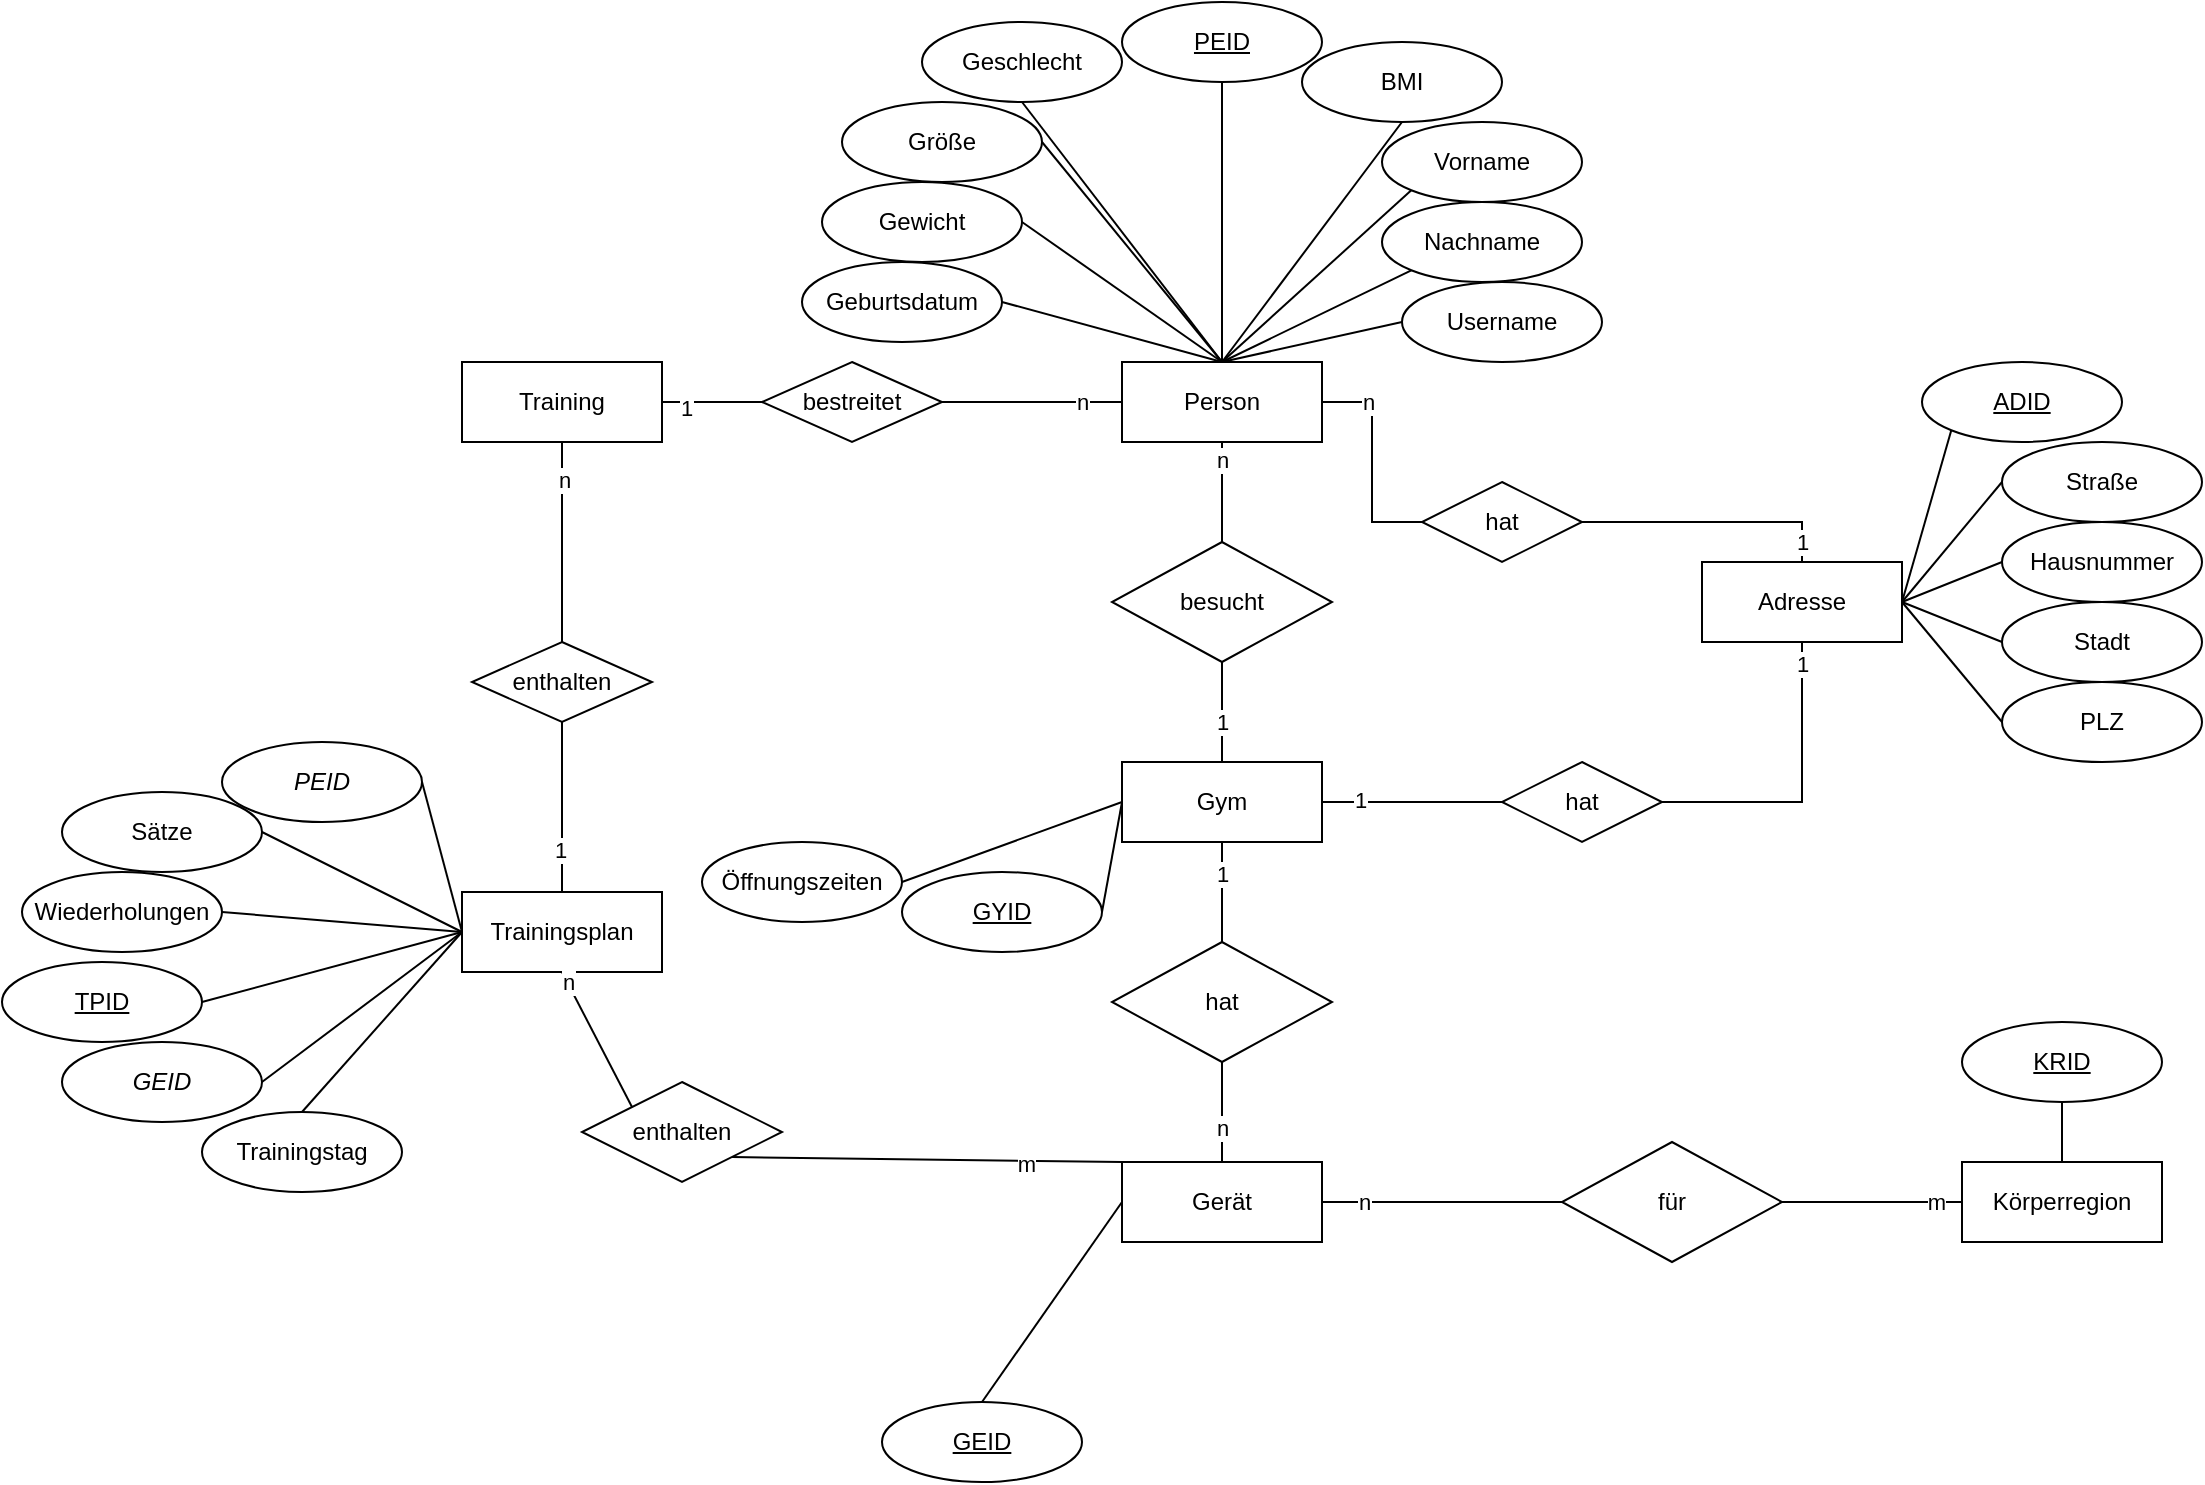 <mxfile version="19.0.3" type="device"><diagram id="R2lEEEUBdFMjLlhIrx00" name="Page-1"><mxGraphModel dx="2272" dy="865" grid="1" gridSize="10" guides="1" tooltips="1" connect="1" arrows="1" fold="1" page="1" pageScale="1" pageWidth="850" pageHeight="1100" math="0" shadow="0" extFonts="Permanent Marker^https://fonts.googleapis.com/css?family=Permanent+Marker"><root><mxCell id="0"/><mxCell id="1" parent="0"/><mxCell id="wEIFyuLLMiBeDVuU5zox-15" style="edgeStyle=orthogonalEdgeStyle;rounded=0;orthogonalLoop=1;jettySize=auto;html=1;exitX=0.5;exitY=1;exitDx=0;exitDy=0;entryX=0.5;entryY=0;entryDx=0;entryDy=0;endArrow=none;endFill=0;" edge="1" parent="1" source="wEIFyuLLMiBeDVuU5zox-1" target="wEIFyuLLMiBeDVuU5zox-14"><mxGeometry relative="1" as="geometry"><Array as="points"><mxPoint x="350" y="320"/><mxPoint x="350" y="320"/></Array></mxGeometry></mxCell><mxCell id="wEIFyuLLMiBeDVuU5zox-53" value="n" style="edgeLabel;html=1;align=center;verticalAlign=middle;resizable=0;points=[];" vertex="1" connectable="0" parent="wEIFyuLLMiBeDVuU5zox-15"><mxGeometry x="-0.78" y="1" relative="1" as="geometry"><mxPoint x="-1" y="3" as="offset"/></mxGeometry></mxCell><mxCell id="wEIFyuLLMiBeDVuU5zox-121" style="edgeStyle=none;rounded=0;orthogonalLoop=1;jettySize=auto;html=1;exitX=0;exitY=0.5;exitDx=0;exitDy=0;entryX=1;entryY=0.5;entryDx=0;entryDy=0;endArrow=none;endFill=0;" edge="1" parent="1" source="wEIFyuLLMiBeDVuU5zox-1" target="wEIFyuLLMiBeDVuU5zox-120"><mxGeometry relative="1" as="geometry"/></mxCell><mxCell id="wEIFyuLLMiBeDVuU5zox-124" value="n" style="edgeLabel;html=1;align=center;verticalAlign=middle;resizable=0;points=[];" vertex="1" connectable="0" parent="wEIFyuLLMiBeDVuU5zox-121"><mxGeometry x="-0.509" y="4" relative="1" as="geometry"><mxPoint x="2" y="-4" as="offset"/></mxGeometry></mxCell><mxCell id="wEIFyuLLMiBeDVuU5zox-1" value="Person" style="whiteSpace=wrap;html=1;align=center;" vertex="1" parent="1"><mxGeometry x="300" y="240" width="100" height="40" as="geometry"/></mxCell><mxCell id="wEIFyuLLMiBeDVuU5zox-24" style="edgeStyle=orthogonalEdgeStyle;rounded=0;orthogonalLoop=1;jettySize=auto;html=1;exitX=0.5;exitY=1;exitDx=0;exitDy=0;entryX=0.5;entryY=0;entryDx=0;entryDy=0;endArrow=none;endFill=0;" edge="1" parent="1" source="wEIFyuLLMiBeDVuU5zox-2" target="wEIFyuLLMiBeDVuU5zox-23"><mxGeometry relative="1" as="geometry"><Array as="points"><mxPoint x="350" y="500"/><mxPoint x="350" y="500"/></Array></mxGeometry></mxCell><mxCell id="wEIFyuLLMiBeDVuU5zox-55" value="1" style="edgeLabel;html=1;align=center;verticalAlign=middle;resizable=0;points=[];" vertex="1" connectable="0" parent="wEIFyuLLMiBeDVuU5zox-24"><mxGeometry x="-0.377" y="1" relative="1" as="geometry"><mxPoint x="-1" as="offset"/></mxGeometry></mxCell><mxCell id="wEIFyuLLMiBeDVuU5zox-2" value="Gym" style="whiteSpace=wrap;html=1;align=center;" vertex="1" parent="1"><mxGeometry x="300" y="440" width="100" height="40" as="geometry"/></mxCell><mxCell id="wEIFyuLLMiBeDVuU5zox-27" style="edgeStyle=orthogonalEdgeStyle;rounded=0;orthogonalLoop=1;jettySize=auto;html=1;exitX=1;exitY=0.5;exitDx=0;exitDy=0;endArrow=none;endFill=0;" edge="1" parent="1" source="wEIFyuLLMiBeDVuU5zox-3" target="wEIFyuLLMiBeDVuU5zox-26"><mxGeometry relative="1" as="geometry"/></mxCell><mxCell id="wEIFyuLLMiBeDVuU5zox-57" value="n" style="edgeLabel;html=1;align=center;verticalAlign=middle;resizable=0;points=[];" vertex="1" connectable="0" parent="wEIFyuLLMiBeDVuU5zox-27"><mxGeometry x="-0.649" relative="1" as="geometry"><mxPoint as="offset"/></mxGeometry></mxCell><mxCell id="wEIFyuLLMiBeDVuU5zox-3" value="Gerät" style="whiteSpace=wrap;html=1;align=center;" vertex="1" parent="1"><mxGeometry x="300" y="640" width="100" height="40" as="geometry"/></mxCell><mxCell id="wEIFyuLLMiBeDVuU5zox-4" value="Adresse" style="whiteSpace=wrap;html=1;align=center;" vertex="1" parent="1"><mxGeometry x="590" y="340" width="100" height="40" as="geometry"/></mxCell><mxCell id="wEIFyuLLMiBeDVuU5zox-5" value="Körperregion" style="whiteSpace=wrap;html=1;align=center;" vertex="1" parent="1"><mxGeometry x="720" y="640" width="100" height="40" as="geometry"/></mxCell><mxCell id="wEIFyuLLMiBeDVuU5zox-68" style="edgeStyle=none;rounded=0;orthogonalLoop=1;jettySize=auto;html=1;exitX=0.5;exitY=1;exitDx=0;exitDy=0;endArrow=none;endFill=0;" edge="1" parent="1" source="wEIFyuLLMiBeDVuU5zox-6"><mxGeometry relative="1" as="geometry"><mxPoint x="350" y="240" as="targetPoint"/></mxGeometry></mxCell><mxCell id="wEIFyuLLMiBeDVuU5zox-6" value="Geschlecht" style="ellipse;whiteSpace=wrap;html=1;align=center;" vertex="1" parent="1"><mxGeometry x="200" y="70" width="100" height="40" as="geometry"/></mxCell><mxCell id="wEIFyuLLMiBeDVuU5zox-65" style="edgeStyle=none;rounded=0;orthogonalLoop=1;jettySize=auto;html=1;exitX=1;exitY=0.5;exitDx=0;exitDy=0;entryX=0.5;entryY=0;entryDx=0;entryDy=0;endArrow=none;endFill=0;" edge="1" parent="1" source="wEIFyuLLMiBeDVuU5zox-7" target="wEIFyuLLMiBeDVuU5zox-1"><mxGeometry relative="1" as="geometry"/></mxCell><mxCell id="wEIFyuLLMiBeDVuU5zox-7" value="Geburtsdatum" style="ellipse;whiteSpace=wrap;html=1;align=center;" vertex="1" parent="1"><mxGeometry x="140" y="190" width="100" height="40" as="geometry"/></mxCell><mxCell id="wEIFyuLLMiBeDVuU5zox-66" style="edgeStyle=none;rounded=0;orthogonalLoop=1;jettySize=auto;html=1;exitX=1;exitY=0.5;exitDx=0;exitDy=0;endArrow=none;endFill=0;" edge="1" parent="1" source="wEIFyuLLMiBeDVuU5zox-8"><mxGeometry relative="1" as="geometry"><mxPoint x="350" y="240" as="targetPoint"/></mxGeometry></mxCell><mxCell id="wEIFyuLLMiBeDVuU5zox-8" value="Gewicht" style="ellipse;whiteSpace=wrap;html=1;align=center;" vertex="1" parent="1"><mxGeometry x="150" y="150" width="100" height="40" as="geometry"/></mxCell><mxCell id="wEIFyuLLMiBeDVuU5zox-67" style="edgeStyle=none;rounded=0;orthogonalLoop=1;jettySize=auto;html=1;exitX=1;exitY=0.5;exitDx=0;exitDy=0;endArrow=none;endFill=0;" edge="1" parent="1" source="wEIFyuLLMiBeDVuU5zox-9"><mxGeometry relative="1" as="geometry"><mxPoint x="350" y="240" as="targetPoint"/></mxGeometry></mxCell><mxCell id="wEIFyuLLMiBeDVuU5zox-9" value="Größe" style="ellipse;whiteSpace=wrap;html=1;align=center;" vertex="1" parent="1"><mxGeometry x="160" y="110" width="100" height="40" as="geometry"/></mxCell><mxCell id="wEIFyuLLMiBeDVuU5zox-69" style="edgeStyle=none;rounded=0;orthogonalLoop=1;jettySize=auto;html=1;exitX=0.5;exitY=1;exitDx=0;exitDy=0;endArrow=none;endFill=0;" edge="1" parent="1" source="wEIFyuLLMiBeDVuU5zox-10"><mxGeometry relative="1" as="geometry"><mxPoint x="350" y="240" as="targetPoint"/></mxGeometry></mxCell><mxCell id="wEIFyuLLMiBeDVuU5zox-10" value="BMI" style="ellipse;whiteSpace=wrap;html=1;align=center;" vertex="1" parent="1"><mxGeometry x="390" y="80" width="100" height="40" as="geometry"/></mxCell><mxCell id="wEIFyuLLMiBeDVuU5zox-72" style="edgeStyle=none;rounded=0;orthogonalLoop=1;jettySize=auto;html=1;exitX=0;exitY=0.5;exitDx=0;exitDy=0;entryX=0.5;entryY=0;entryDx=0;entryDy=0;endArrow=none;endFill=0;" edge="1" parent="1" source="wEIFyuLLMiBeDVuU5zox-11" target="wEIFyuLLMiBeDVuU5zox-1"><mxGeometry relative="1" as="geometry"/></mxCell><mxCell id="wEIFyuLLMiBeDVuU5zox-11" value="Username" style="ellipse;whiteSpace=wrap;html=1;align=center;" vertex="1" parent="1"><mxGeometry x="440" y="200" width="100" height="40" as="geometry"/></mxCell><mxCell id="wEIFyuLLMiBeDVuU5zox-71" style="edgeStyle=none;rounded=0;orthogonalLoop=1;jettySize=auto;html=1;exitX=0;exitY=1;exitDx=0;exitDy=0;endArrow=none;endFill=0;" edge="1" parent="1" source="wEIFyuLLMiBeDVuU5zox-12"><mxGeometry relative="1" as="geometry"><mxPoint x="350" y="240" as="targetPoint"/></mxGeometry></mxCell><mxCell id="wEIFyuLLMiBeDVuU5zox-12" value="Nachname" style="ellipse;whiteSpace=wrap;html=1;align=center;" vertex="1" parent="1"><mxGeometry x="430" y="160" width="100" height="40" as="geometry"/></mxCell><mxCell id="wEIFyuLLMiBeDVuU5zox-70" style="edgeStyle=none;rounded=0;orthogonalLoop=1;jettySize=auto;html=1;exitX=0;exitY=1;exitDx=0;exitDy=0;endArrow=none;endFill=0;" edge="1" parent="1" source="wEIFyuLLMiBeDVuU5zox-13"><mxGeometry relative="1" as="geometry"><mxPoint x="350" y="240" as="targetPoint"/></mxGeometry></mxCell><mxCell id="wEIFyuLLMiBeDVuU5zox-13" value="Vorname" style="ellipse;whiteSpace=wrap;html=1;align=center;" vertex="1" parent="1"><mxGeometry x="430" y="120" width="100" height="40" as="geometry"/></mxCell><mxCell id="wEIFyuLLMiBeDVuU5zox-16" style="edgeStyle=orthogonalEdgeStyle;rounded=0;orthogonalLoop=1;jettySize=auto;html=1;exitX=0.5;exitY=1;exitDx=0;exitDy=0;entryX=0.5;entryY=0;entryDx=0;entryDy=0;endArrow=none;endFill=0;" edge="1" parent="1" source="wEIFyuLLMiBeDVuU5zox-14" target="wEIFyuLLMiBeDVuU5zox-2"><mxGeometry relative="1" as="geometry"><Array as="points"><mxPoint x="350" y="400"/><mxPoint x="350" y="400"/></Array></mxGeometry></mxCell><mxCell id="wEIFyuLLMiBeDVuU5zox-54" value="1" style="edgeLabel;html=1;align=center;verticalAlign=middle;resizable=0;points=[];" vertex="1" connectable="0" parent="wEIFyuLLMiBeDVuU5zox-16"><mxGeometry x="0.703" y="-1" relative="1" as="geometry"><mxPoint x="1" y="-13" as="offset"/></mxGeometry></mxCell><mxCell id="wEIFyuLLMiBeDVuU5zox-14" value="besucht" style="shape=rhombus;perimeter=rhombusPerimeter;whiteSpace=wrap;html=1;align=center;" vertex="1" parent="1"><mxGeometry x="295" y="330" width="110" height="60" as="geometry"/></mxCell><mxCell id="wEIFyuLLMiBeDVuU5zox-18" style="edgeStyle=orthogonalEdgeStyle;rounded=0;orthogonalLoop=1;jettySize=auto;html=1;exitX=1;exitY=0.5;exitDx=0;exitDy=0;entryX=0.5;entryY=0;entryDx=0;entryDy=0;endArrow=none;endFill=0;" edge="1" parent="1" source="wEIFyuLLMiBeDVuU5zox-17" target="wEIFyuLLMiBeDVuU5zox-4"><mxGeometry relative="1" as="geometry"/></mxCell><mxCell id="wEIFyuLLMiBeDVuU5zox-51" value="1" style="edgeLabel;html=1;align=center;verticalAlign=middle;resizable=0;points=[];" vertex="1" connectable="0" parent="wEIFyuLLMiBeDVuU5zox-18"><mxGeometry x="0.538" relative="1" as="geometry"><mxPoint x="10" y="10" as="offset"/></mxGeometry></mxCell><mxCell id="wEIFyuLLMiBeDVuU5zox-19" style="edgeStyle=orthogonalEdgeStyle;rounded=0;orthogonalLoop=1;jettySize=auto;html=1;exitX=0;exitY=0.5;exitDx=0;exitDy=0;entryX=1;entryY=0.5;entryDx=0;entryDy=0;endArrow=none;endFill=0;" edge="1" parent="1" source="wEIFyuLLMiBeDVuU5zox-17" target="wEIFyuLLMiBeDVuU5zox-1"><mxGeometry relative="1" as="geometry"/></mxCell><mxCell id="wEIFyuLLMiBeDVuU5zox-50" value="n" style="edgeLabel;html=1;align=center;verticalAlign=middle;resizable=0;points=[];" vertex="1" connectable="0" parent="wEIFyuLLMiBeDVuU5zox-19"><mxGeometry x="0.592" relative="1" as="geometry"><mxPoint as="offset"/></mxGeometry></mxCell><mxCell id="wEIFyuLLMiBeDVuU5zox-17" value="hat" style="shape=rhombus;perimeter=rhombusPerimeter;whiteSpace=wrap;html=1;align=center;" vertex="1" parent="1"><mxGeometry x="450" y="300" width="80" height="40" as="geometry"/></mxCell><mxCell id="wEIFyuLLMiBeDVuU5zox-21" style="edgeStyle=orthogonalEdgeStyle;rounded=0;orthogonalLoop=1;jettySize=auto;html=1;exitX=0;exitY=0.5;exitDx=0;exitDy=0;entryX=1;entryY=0.5;entryDx=0;entryDy=0;endArrow=none;endFill=0;" edge="1" parent="1" source="wEIFyuLLMiBeDVuU5zox-20" target="wEIFyuLLMiBeDVuU5zox-2"><mxGeometry relative="1" as="geometry"/></mxCell><mxCell id="wEIFyuLLMiBeDVuU5zox-48" value="1" style="edgeLabel;html=1;align=center;verticalAlign=middle;resizable=0;points=[];" vertex="1" connectable="0" parent="wEIFyuLLMiBeDVuU5zox-21"><mxGeometry x="0.592" y="-1" relative="1" as="geometry"><mxPoint as="offset"/></mxGeometry></mxCell><mxCell id="wEIFyuLLMiBeDVuU5zox-22" style="edgeStyle=orthogonalEdgeStyle;rounded=0;orthogonalLoop=1;jettySize=auto;html=1;exitX=1;exitY=0.5;exitDx=0;exitDy=0;entryX=0.5;entryY=1;entryDx=0;entryDy=0;endArrow=none;endFill=0;" edge="1" parent="1" source="wEIFyuLLMiBeDVuU5zox-20" target="wEIFyuLLMiBeDVuU5zox-4"><mxGeometry relative="1" as="geometry"/></mxCell><mxCell id="wEIFyuLLMiBeDVuU5zox-49" value="1" style="edgeLabel;html=1;align=center;verticalAlign=middle;resizable=0;points=[];" vertex="1" connectable="0" parent="wEIFyuLLMiBeDVuU5zox-22"><mxGeometry x="0.634" relative="1" as="geometry"><mxPoint y="-17" as="offset"/></mxGeometry></mxCell><mxCell id="wEIFyuLLMiBeDVuU5zox-20" value="hat" style="shape=rhombus;perimeter=rhombusPerimeter;whiteSpace=wrap;html=1;align=center;" vertex="1" parent="1"><mxGeometry x="490" y="440" width="80" height="40" as="geometry"/></mxCell><mxCell id="wEIFyuLLMiBeDVuU5zox-25" style="edgeStyle=orthogonalEdgeStyle;rounded=0;orthogonalLoop=1;jettySize=auto;html=1;exitX=0.5;exitY=1;exitDx=0;exitDy=0;entryX=0.5;entryY=0;entryDx=0;entryDy=0;endArrow=none;endFill=0;" edge="1" parent="1" source="wEIFyuLLMiBeDVuU5zox-23" target="wEIFyuLLMiBeDVuU5zox-3"><mxGeometry relative="1" as="geometry"><Array as="points"><mxPoint x="350" y="620"/><mxPoint x="350" y="620"/></Array></mxGeometry></mxCell><mxCell id="wEIFyuLLMiBeDVuU5zox-56" value="n" style="edgeLabel;html=1;align=center;verticalAlign=middle;resizable=0;points=[];" vertex="1" connectable="0" parent="wEIFyuLLMiBeDVuU5zox-25"><mxGeometry x="0.305" y="1" relative="1" as="geometry"><mxPoint x="-1" as="offset"/></mxGeometry></mxCell><mxCell id="wEIFyuLLMiBeDVuU5zox-23" value="hat" style="shape=rhombus;perimeter=rhombusPerimeter;whiteSpace=wrap;html=1;align=center;" vertex="1" parent="1"><mxGeometry x="295" y="530" width="110" height="60" as="geometry"/></mxCell><mxCell id="wEIFyuLLMiBeDVuU5zox-28" style="edgeStyle=orthogonalEdgeStyle;rounded=0;orthogonalLoop=1;jettySize=auto;html=1;exitX=1;exitY=0.5;exitDx=0;exitDy=0;entryX=0;entryY=0.5;entryDx=0;entryDy=0;endArrow=none;endFill=0;" edge="1" parent="1" source="wEIFyuLLMiBeDVuU5zox-26" target="wEIFyuLLMiBeDVuU5zox-5"><mxGeometry relative="1" as="geometry"/></mxCell><mxCell id="wEIFyuLLMiBeDVuU5zox-58" value="m" style="edgeLabel;html=1;align=center;verticalAlign=middle;resizable=0;points=[];" vertex="1" connectable="0" parent="wEIFyuLLMiBeDVuU5zox-28"><mxGeometry x="0.713" relative="1" as="geometry"><mxPoint as="offset"/></mxGeometry></mxCell><mxCell id="wEIFyuLLMiBeDVuU5zox-26" value="für" style="shape=rhombus;perimeter=rhombusPerimeter;whiteSpace=wrap;html=1;align=center;" vertex="1" parent="1"><mxGeometry x="520" y="630" width="110" height="60" as="geometry"/></mxCell><mxCell id="wEIFyuLLMiBeDVuU5zox-64" style="edgeStyle=none;rounded=0;orthogonalLoop=1;jettySize=auto;html=1;exitX=0;exitY=0.5;exitDx=0;exitDy=0;endArrow=none;endFill=0;" edge="1" parent="1" source="wEIFyuLLMiBeDVuU5zox-40"><mxGeometry relative="1" as="geometry"><mxPoint x="690" y="360.0" as="targetPoint"/></mxGeometry></mxCell><mxCell id="wEIFyuLLMiBeDVuU5zox-40" value="Straße" style="ellipse;whiteSpace=wrap;html=1;align=center;" vertex="1" parent="1"><mxGeometry x="740" y="280" width="100" height="40" as="geometry"/></mxCell><mxCell id="wEIFyuLLMiBeDVuU5zox-61" style="edgeStyle=none;rounded=0;orthogonalLoop=1;jettySize=auto;html=1;exitX=0;exitY=0.5;exitDx=0;exitDy=0;entryX=1;entryY=0.5;entryDx=0;entryDy=0;endArrow=none;endFill=0;" edge="1" parent="1" source="wEIFyuLLMiBeDVuU5zox-41"><mxGeometry relative="1" as="geometry"><mxPoint x="690" y="360" as="targetPoint"/></mxGeometry></mxCell><mxCell id="wEIFyuLLMiBeDVuU5zox-41" value="Hausnummer" style="ellipse;whiteSpace=wrap;html=1;align=center;" vertex="1" parent="1"><mxGeometry x="740" y="320" width="100" height="40" as="geometry"/></mxCell><mxCell id="wEIFyuLLMiBeDVuU5zox-62" style="edgeStyle=none;rounded=0;orthogonalLoop=1;jettySize=auto;html=1;exitX=0;exitY=0.5;exitDx=0;exitDy=0;endArrow=none;endFill=0;" edge="1" parent="1" source="wEIFyuLLMiBeDVuU5zox-42"><mxGeometry relative="1" as="geometry"><mxPoint x="690" y="360.0" as="targetPoint"/></mxGeometry></mxCell><mxCell id="wEIFyuLLMiBeDVuU5zox-42" value="Stadt" style="ellipse;whiteSpace=wrap;html=1;align=center;" vertex="1" parent="1"><mxGeometry x="740" y="360" width="100" height="40" as="geometry"/></mxCell><mxCell id="wEIFyuLLMiBeDVuU5zox-63" style="edgeStyle=none;rounded=0;orthogonalLoop=1;jettySize=auto;html=1;exitX=0;exitY=0.5;exitDx=0;exitDy=0;endArrow=none;endFill=0;" edge="1" parent="1" source="wEIFyuLLMiBeDVuU5zox-43"><mxGeometry relative="1" as="geometry"><mxPoint x="690" y="360.0" as="targetPoint"/></mxGeometry></mxCell><mxCell id="wEIFyuLLMiBeDVuU5zox-43" value="PLZ" style="ellipse;whiteSpace=wrap;html=1;align=center;" vertex="1" parent="1"><mxGeometry x="740" y="400" width="100" height="40" as="geometry"/></mxCell><mxCell id="wEIFyuLLMiBeDVuU5zox-74" style="edgeStyle=none;rounded=0;orthogonalLoop=1;jettySize=auto;html=1;exitX=1;exitY=0.5;exitDx=0;exitDy=0;entryX=0;entryY=0.5;entryDx=0;entryDy=0;endArrow=none;endFill=0;" edge="1" parent="1" source="wEIFyuLLMiBeDVuU5zox-73" target="wEIFyuLLMiBeDVuU5zox-2"><mxGeometry relative="1" as="geometry"/></mxCell><mxCell id="wEIFyuLLMiBeDVuU5zox-73" value="Öffnungszeiten" style="ellipse;whiteSpace=wrap;html=1;align=center;" vertex="1" parent="1"><mxGeometry x="90" y="480" width="100" height="40" as="geometry"/></mxCell><mxCell id="wEIFyuLLMiBeDVuU5zox-80" style="edgeStyle=none;rounded=0;orthogonalLoop=1;jettySize=auto;html=1;exitX=0.5;exitY=1;exitDx=0;exitDy=0;endArrow=none;endFill=0;" edge="1" parent="1" source="wEIFyuLLMiBeDVuU5zox-77"><mxGeometry relative="1" as="geometry"><mxPoint x="350" y="240" as="targetPoint"/></mxGeometry></mxCell><mxCell id="wEIFyuLLMiBeDVuU5zox-77" value="PEID" style="ellipse;whiteSpace=wrap;html=1;align=center;fontStyle=4;" vertex="1" parent="1"><mxGeometry x="300" y="60" width="100" height="40" as="geometry"/></mxCell><mxCell id="wEIFyuLLMiBeDVuU5zox-79" style="edgeStyle=none;rounded=0;orthogonalLoop=1;jettySize=auto;html=1;exitX=0;exitY=1;exitDx=0;exitDy=0;endArrow=none;endFill=0;" edge="1" parent="1" source="wEIFyuLLMiBeDVuU5zox-78"><mxGeometry relative="1" as="geometry"><mxPoint x="690" y="360" as="targetPoint"/></mxGeometry></mxCell><mxCell id="wEIFyuLLMiBeDVuU5zox-78" value="ADID" style="ellipse;whiteSpace=wrap;html=1;align=center;fontStyle=4;" vertex="1" parent="1"><mxGeometry x="700" y="240" width="100" height="40" as="geometry"/></mxCell><mxCell id="wEIFyuLLMiBeDVuU5zox-82" style="edgeStyle=none;rounded=0;orthogonalLoop=1;jettySize=auto;html=1;exitX=0.5;exitY=0;exitDx=0;exitDy=0;entryX=0;entryY=0.5;entryDx=0;entryDy=0;endArrow=none;endFill=0;" edge="1" parent="1" source="wEIFyuLLMiBeDVuU5zox-81" target="wEIFyuLLMiBeDVuU5zox-3"><mxGeometry relative="1" as="geometry"/></mxCell><mxCell id="wEIFyuLLMiBeDVuU5zox-81" value="GEID" style="ellipse;whiteSpace=wrap;html=1;align=center;fontStyle=4;" vertex="1" parent="1"><mxGeometry x="180" y="760" width="100" height="40" as="geometry"/></mxCell><mxCell id="wEIFyuLLMiBeDVuU5zox-84" style="edgeStyle=none;rounded=0;orthogonalLoop=1;jettySize=auto;html=1;exitX=0.5;exitY=1;exitDx=0;exitDy=0;endArrow=none;endFill=0;" edge="1" parent="1" source="wEIFyuLLMiBeDVuU5zox-83" target="wEIFyuLLMiBeDVuU5zox-5"><mxGeometry relative="1" as="geometry"/></mxCell><mxCell id="wEIFyuLLMiBeDVuU5zox-83" value="KRID" style="ellipse;whiteSpace=wrap;html=1;align=center;fontStyle=4;" vertex="1" parent="1"><mxGeometry x="720" y="570" width="100" height="40" as="geometry"/></mxCell><mxCell id="wEIFyuLLMiBeDVuU5zox-86" style="edgeStyle=none;rounded=0;orthogonalLoop=1;jettySize=auto;html=1;exitX=1;exitY=0.5;exitDx=0;exitDy=0;entryX=0;entryY=0.5;entryDx=0;entryDy=0;endArrow=none;endFill=0;" edge="1" parent="1" source="wEIFyuLLMiBeDVuU5zox-85" target="wEIFyuLLMiBeDVuU5zox-2"><mxGeometry relative="1" as="geometry"/></mxCell><mxCell id="wEIFyuLLMiBeDVuU5zox-85" value="GYID" style="ellipse;whiteSpace=wrap;html=1;align=center;fontStyle=4;" vertex="1" parent="1"><mxGeometry x="190" y="495" width="100" height="40" as="geometry"/></mxCell><mxCell id="wEIFyuLLMiBeDVuU5zox-87" value="Trainingsplan" style="whiteSpace=wrap;html=1;align=center;" vertex="1" parent="1"><mxGeometry x="-30" y="505" width="100" height="40" as="geometry"/></mxCell><mxCell id="wEIFyuLLMiBeDVuU5zox-95" style="edgeStyle=none;rounded=0;orthogonalLoop=1;jettySize=auto;html=1;exitX=1;exitY=1;exitDx=0;exitDy=0;entryX=0;entryY=0;entryDx=0;entryDy=0;endArrow=none;endFill=0;" edge="1" parent="1" source="wEIFyuLLMiBeDVuU5zox-94" target="wEIFyuLLMiBeDVuU5zox-3"><mxGeometry relative="1" as="geometry"/></mxCell><mxCell id="wEIFyuLLMiBeDVuU5zox-101" value="m" style="edgeLabel;html=1;align=center;verticalAlign=middle;resizable=0;points=[];" vertex="1" connectable="0" parent="wEIFyuLLMiBeDVuU5zox-95"><mxGeometry x="0.509" y="-1" relative="1" as="geometry"><mxPoint as="offset"/></mxGeometry></mxCell><mxCell id="wEIFyuLLMiBeDVuU5zox-96" style="edgeStyle=none;rounded=0;orthogonalLoop=1;jettySize=auto;html=1;exitX=0;exitY=0;exitDx=0;exitDy=0;entryX=0.5;entryY=1;entryDx=0;entryDy=0;endArrow=none;endFill=0;" edge="1" parent="1" source="wEIFyuLLMiBeDVuU5zox-94" target="wEIFyuLLMiBeDVuU5zox-87"><mxGeometry relative="1" as="geometry"/></mxCell><mxCell id="wEIFyuLLMiBeDVuU5zox-100" value="n" style="edgeLabel;html=1;align=center;verticalAlign=middle;resizable=0;points=[];" vertex="1" connectable="0" parent="wEIFyuLLMiBeDVuU5zox-96"><mxGeometry x="0.815" relative="1" as="geometry"><mxPoint y="-1" as="offset"/></mxGeometry></mxCell><mxCell id="wEIFyuLLMiBeDVuU5zox-94" value="enthalten" style="shape=rhombus;perimeter=rhombusPerimeter;whiteSpace=wrap;html=1;align=center;" vertex="1" parent="1"><mxGeometry x="30" y="600" width="100" height="50" as="geometry"/></mxCell><mxCell id="wEIFyuLLMiBeDVuU5zox-104" style="edgeStyle=none;rounded=0;orthogonalLoop=1;jettySize=auto;html=1;exitX=1;exitY=0.5;exitDx=0;exitDy=0;entryX=0;entryY=0.5;entryDx=0;entryDy=0;endArrow=none;endFill=0;" edge="1" parent="1" source="wEIFyuLLMiBeDVuU5zox-102" target="wEIFyuLLMiBeDVuU5zox-87"><mxGeometry relative="1" as="geometry"/></mxCell><mxCell id="wEIFyuLLMiBeDVuU5zox-102" value="Sätze" style="ellipse;whiteSpace=wrap;html=1;align=center;" vertex="1" parent="1"><mxGeometry x="-230" y="455" width="100" height="40" as="geometry"/></mxCell><mxCell id="wEIFyuLLMiBeDVuU5zox-105" style="edgeStyle=none;rounded=0;orthogonalLoop=1;jettySize=auto;html=1;exitX=1;exitY=0.5;exitDx=0;exitDy=0;endArrow=none;endFill=0;" edge="1" parent="1" source="wEIFyuLLMiBeDVuU5zox-103"><mxGeometry relative="1" as="geometry"><mxPoint x="-30" y="525" as="targetPoint"/></mxGeometry></mxCell><mxCell id="wEIFyuLLMiBeDVuU5zox-103" value="Wiederholungen" style="ellipse;whiteSpace=wrap;html=1;align=center;" vertex="1" parent="1"><mxGeometry x="-250" y="495" width="100" height="40" as="geometry"/></mxCell><mxCell id="wEIFyuLLMiBeDVuU5zox-107" style="edgeStyle=none;rounded=0;orthogonalLoop=1;jettySize=auto;html=1;exitX=1;exitY=0.5;exitDx=0;exitDy=0;endArrow=none;endFill=0;" edge="1" parent="1" source="wEIFyuLLMiBeDVuU5zox-106"><mxGeometry relative="1" as="geometry"><mxPoint x="-30" y="525" as="targetPoint"/></mxGeometry></mxCell><mxCell id="wEIFyuLLMiBeDVuU5zox-106" value="TPID" style="ellipse;whiteSpace=wrap;html=1;align=center;fontStyle=4;" vertex="1" parent="1"><mxGeometry x="-260" y="540" width="100" height="40" as="geometry"/></mxCell><mxCell id="wEIFyuLLMiBeDVuU5zox-109" style="edgeStyle=none;rounded=0;orthogonalLoop=1;jettySize=auto;html=1;exitX=1;exitY=0.5;exitDx=0;exitDy=0;entryX=0;entryY=0.5;entryDx=0;entryDy=0;endArrow=none;endFill=0;" edge="1" parent="1" source="wEIFyuLLMiBeDVuU5zox-108" target="wEIFyuLLMiBeDVuU5zox-87"><mxGeometry relative="1" as="geometry"/></mxCell><mxCell id="wEIFyuLLMiBeDVuU5zox-108" value="&lt;i&gt;GEID&lt;/i&gt;" style="ellipse;whiteSpace=wrap;html=1;align=center;" vertex="1" parent="1"><mxGeometry x="-230" y="580" width="100" height="40" as="geometry"/></mxCell><mxCell id="wEIFyuLLMiBeDVuU5zox-111" style="edgeStyle=none;rounded=0;orthogonalLoop=1;jettySize=auto;html=1;exitX=1;exitY=0.5;exitDx=0;exitDy=0;entryX=0;entryY=0.5;entryDx=0;entryDy=0;endArrow=none;endFill=0;" edge="1" parent="1" source="wEIFyuLLMiBeDVuU5zox-110" target="wEIFyuLLMiBeDVuU5zox-87"><mxGeometry relative="1" as="geometry"/></mxCell><mxCell id="wEIFyuLLMiBeDVuU5zox-110" value="&lt;i&gt;PEID&lt;/i&gt;" style="ellipse;whiteSpace=wrap;html=1;align=center;" vertex="1" parent="1"><mxGeometry x="-150" y="430" width="100" height="40" as="geometry"/></mxCell><mxCell id="wEIFyuLLMiBeDVuU5zox-113" style="edgeStyle=none;rounded=0;orthogonalLoop=1;jettySize=auto;html=1;exitX=0.5;exitY=0;exitDx=0;exitDy=0;entryX=0;entryY=0.5;entryDx=0;entryDy=0;endArrow=none;endFill=0;" edge="1" parent="1" source="wEIFyuLLMiBeDVuU5zox-112" target="wEIFyuLLMiBeDVuU5zox-87"><mxGeometry relative="1" as="geometry"/></mxCell><mxCell id="wEIFyuLLMiBeDVuU5zox-112" value="Trainingstag" style="ellipse;whiteSpace=wrap;html=1;align=center;" vertex="1" parent="1"><mxGeometry x="-160" y="615" width="100" height="40" as="geometry"/></mxCell><mxCell id="wEIFyuLLMiBeDVuU5zox-114" value="Training" style="whiteSpace=wrap;html=1;align=center;" vertex="1" parent="1"><mxGeometry x="-30" y="240" width="100" height="40" as="geometry"/></mxCell><mxCell id="wEIFyuLLMiBeDVuU5zox-116" style="edgeStyle=none;rounded=0;orthogonalLoop=1;jettySize=auto;html=1;exitX=0.5;exitY=1;exitDx=0;exitDy=0;entryX=0.5;entryY=0;entryDx=0;entryDy=0;endArrow=none;endFill=0;" edge="1" parent="1" source="wEIFyuLLMiBeDVuU5zox-115" target="wEIFyuLLMiBeDVuU5zox-87"><mxGeometry relative="1" as="geometry"/></mxCell><mxCell id="wEIFyuLLMiBeDVuU5zox-118" value="1" style="edgeLabel;html=1;align=center;verticalAlign=middle;resizable=0;points=[];" vertex="1" connectable="0" parent="wEIFyuLLMiBeDVuU5zox-116"><mxGeometry x="0.506" y="-1" relative="1" as="geometry"><mxPoint as="offset"/></mxGeometry></mxCell><mxCell id="wEIFyuLLMiBeDVuU5zox-117" style="edgeStyle=none;rounded=0;orthogonalLoop=1;jettySize=auto;html=1;exitX=0.5;exitY=0;exitDx=0;exitDy=0;entryX=0.5;entryY=1;entryDx=0;entryDy=0;endArrow=none;endFill=0;" edge="1" parent="1" source="wEIFyuLLMiBeDVuU5zox-115" target="wEIFyuLLMiBeDVuU5zox-114"><mxGeometry relative="1" as="geometry"/></mxCell><mxCell id="wEIFyuLLMiBeDVuU5zox-119" value="n" style="edgeLabel;html=1;align=center;verticalAlign=middle;resizable=0;points=[];" vertex="1" connectable="0" parent="wEIFyuLLMiBeDVuU5zox-117"><mxGeometry x="0.615" y="-1" relative="1" as="geometry"><mxPoint as="offset"/></mxGeometry></mxCell><mxCell id="wEIFyuLLMiBeDVuU5zox-115" value="enthalten" style="shape=rhombus;perimeter=rhombusPerimeter;whiteSpace=wrap;html=1;align=center;" vertex="1" parent="1"><mxGeometry x="-25" y="380" width="90" height="40" as="geometry"/></mxCell><mxCell id="wEIFyuLLMiBeDVuU5zox-122" style="edgeStyle=none;rounded=0;orthogonalLoop=1;jettySize=auto;html=1;exitX=0;exitY=0.5;exitDx=0;exitDy=0;entryX=1;entryY=0.5;entryDx=0;entryDy=0;endArrow=none;endFill=0;" edge="1" parent="1" source="wEIFyuLLMiBeDVuU5zox-120" target="wEIFyuLLMiBeDVuU5zox-114"><mxGeometry relative="1" as="geometry"/></mxCell><mxCell id="wEIFyuLLMiBeDVuU5zox-123" value="1" style="edgeLabel;html=1;align=center;verticalAlign=middle;resizable=0;points=[];" vertex="1" connectable="0" parent="wEIFyuLLMiBeDVuU5zox-122"><mxGeometry x="0.515" y="3" relative="1" as="geometry"><mxPoint as="offset"/></mxGeometry></mxCell><mxCell id="wEIFyuLLMiBeDVuU5zox-120" value="bestreitet" style="shape=rhombus;perimeter=rhombusPerimeter;whiteSpace=wrap;html=1;align=center;" vertex="1" parent="1"><mxGeometry x="120" y="240" width="90" height="40" as="geometry"/></mxCell></root></mxGraphModel></diagram></mxfile>